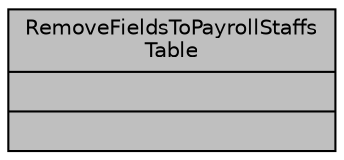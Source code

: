 digraph "RemoveFieldsToPayrollStaffsTable"
{
 // LATEX_PDF_SIZE
  bgcolor="transparent";
  edge [fontname="Helvetica",fontsize="10",labelfontname="Helvetica",labelfontsize="10"];
  node [fontname="Helvetica",fontsize="10",shape=record];
  Node1 [label="{RemoveFieldsToPayrollStaffs\lTable\n||}",height=0.2,width=0.4,color="black", fillcolor="grey75", style="filled", fontcolor="black",tooltip="Remueve el campos disability de la tabla payroll_staffs."];
}
